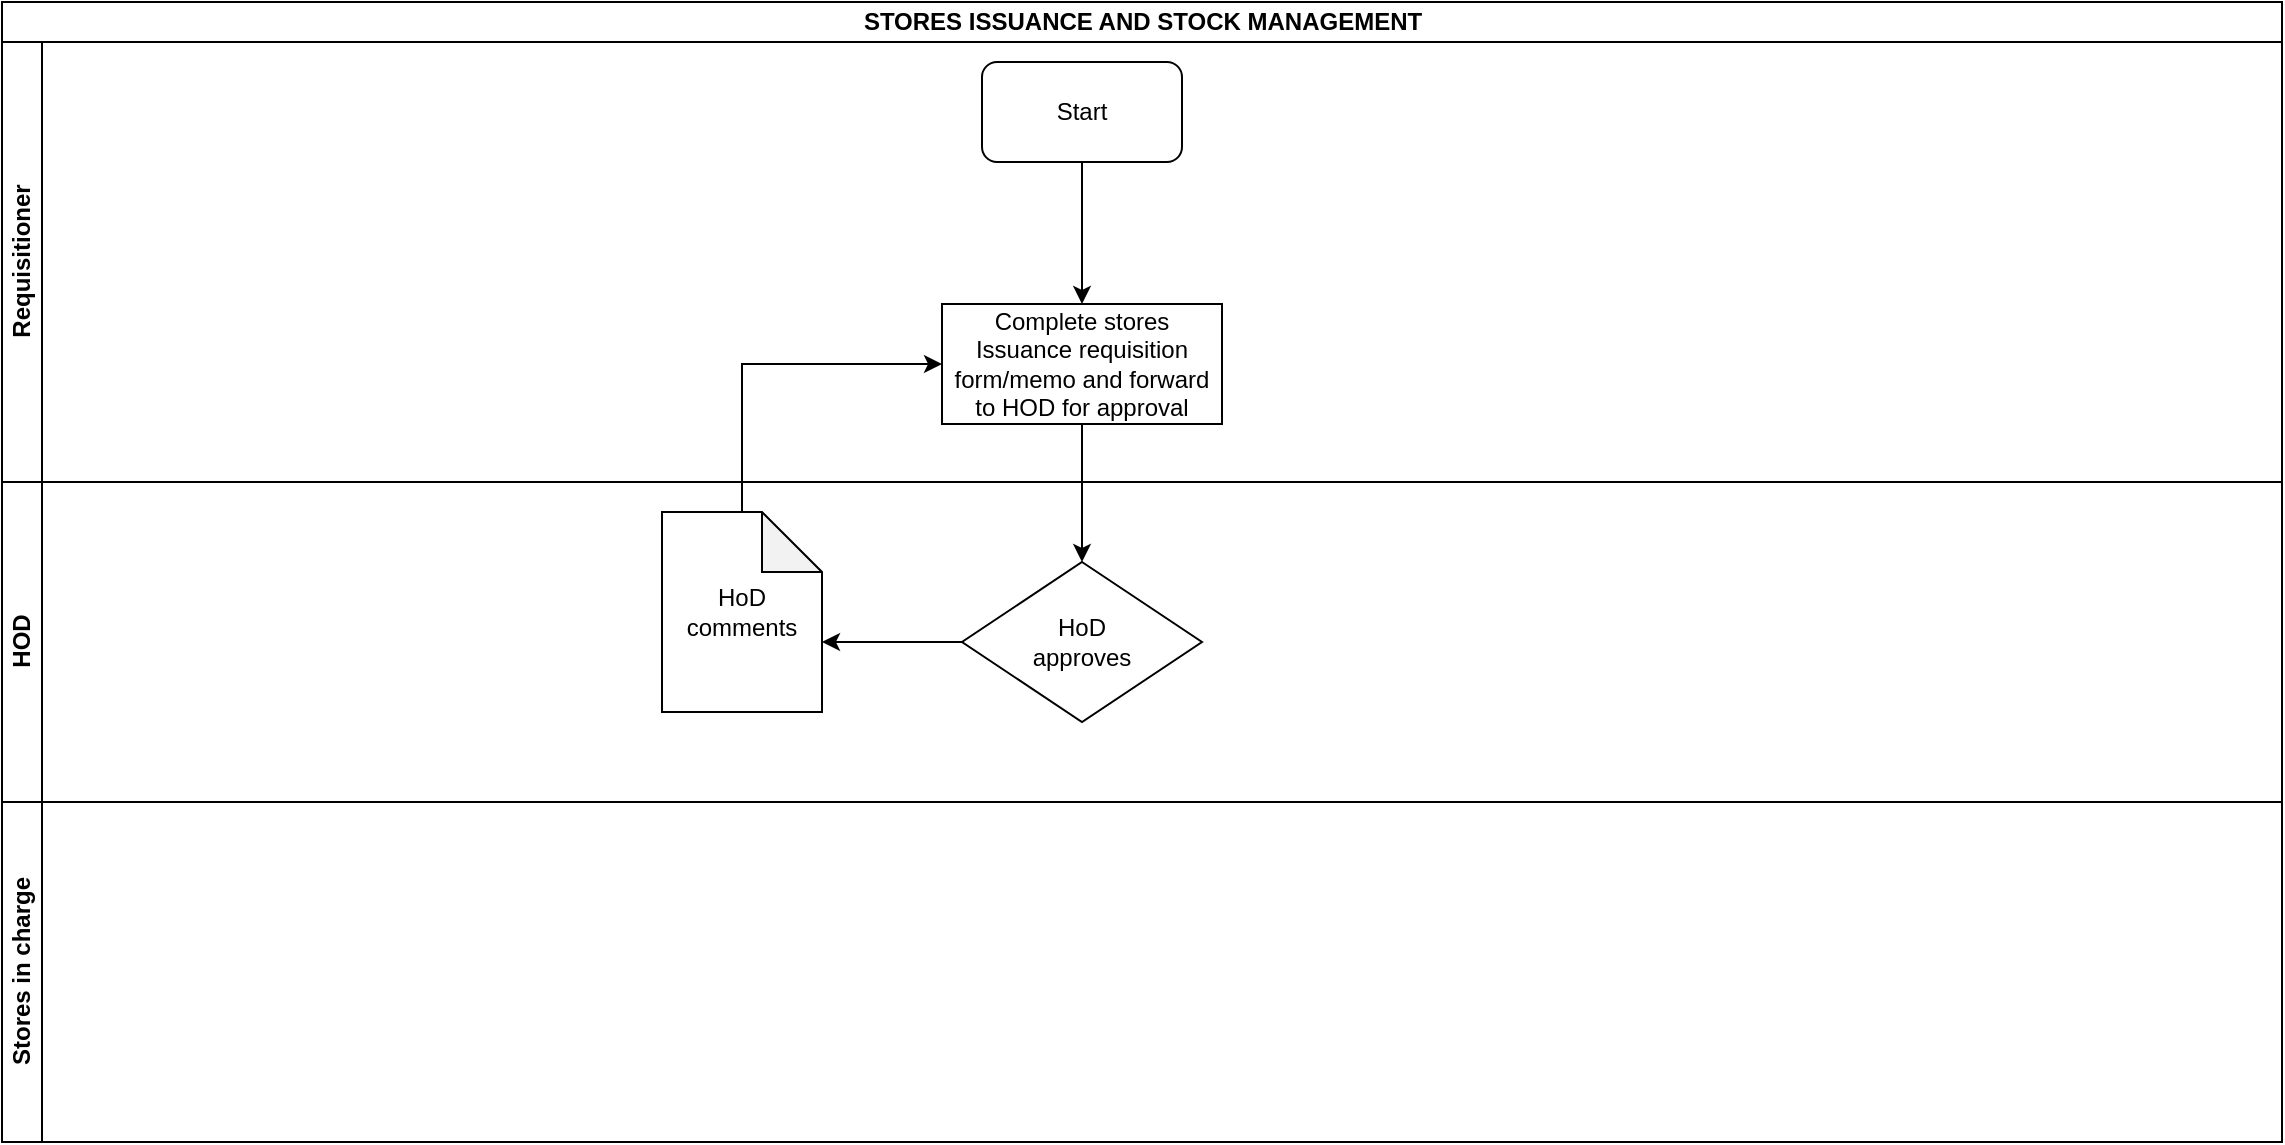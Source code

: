 <mxfile version="13.10.9" type="github">
  <diagram id="Zx1dG4DpTfShDo4Bo3dC" name="Page-1">
    <mxGraphModel dx="1038" dy="547" grid="1" gridSize="10" guides="1" tooltips="1" connect="1" arrows="1" fold="1" page="1" pageScale="1" pageWidth="1169" pageHeight="827" math="0" shadow="0">
      <root>
        <mxCell id="0" />
        <mxCell id="1" parent="0" />
        <mxCell id="m1Sieag7AhXBVNLB1uYE-6" value="STORES ISSUANCE AND STOCK MANAGEMENT" style="swimlane;html=1;childLayout=stackLayout;resizeParent=1;resizeParentMax=0;horizontal=1;startSize=20;horizontalStack=0;" vertex="1" parent="1">
          <mxGeometry x="20" y="20" width="1140" height="570" as="geometry" />
        </mxCell>
        <mxCell id="m1Sieag7AhXBVNLB1uYE-7" value="Requisitioner" style="swimlane;html=1;startSize=20;horizontal=0;" vertex="1" parent="m1Sieag7AhXBVNLB1uYE-6">
          <mxGeometry y="20" width="1140" height="220" as="geometry" />
        </mxCell>
        <mxCell id="m1Sieag7AhXBVNLB1uYE-10" value="Start" style="rounded=1;whiteSpace=wrap;html=1;" vertex="1" parent="m1Sieag7AhXBVNLB1uYE-7">
          <mxGeometry x="490" y="10" width="100" height="50" as="geometry" />
        </mxCell>
        <mxCell id="m1Sieag7AhXBVNLB1uYE-13" value="Complete stores Issuance requisition form/memo and forward to HOD for approval" style="rounded=0;whiteSpace=wrap;html=1;" vertex="1" parent="m1Sieag7AhXBVNLB1uYE-7">
          <mxGeometry x="470" y="131" width="140" height="60" as="geometry" />
        </mxCell>
        <mxCell id="m1Sieag7AhXBVNLB1uYE-12" value="" style="edgeStyle=orthogonalEdgeStyle;rounded=0;orthogonalLoop=1;jettySize=auto;html=1;entryX=0.5;entryY=0;entryDx=0;entryDy=0;" edge="1" parent="m1Sieag7AhXBVNLB1uYE-7" source="m1Sieag7AhXBVNLB1uYE-10" target="m1Sieag7AhXBVNLB1uYE-13">
          <mxGeometry relative="1" as="geometry">
            <mxPoint x="540" y="135" as="targetPoint" />
          </mxGeometry>
        </mxCell>
        <mxCell id="m1Sieag7AhXBVNLB1uYE-8" value="HOD" style="swimlane;html=1;startSize=20;horizontal=0;" vertex="1" parent="m1Sieag7AhXBVNLB1uYE-6">
          <mxGeometry y="240" width="1140" height="160" as="geometry" />
        </mxCell>
        <mxCell id="m1Sieag7AhXBVNLB1uYE-16" value="&lt;div&gt;HoD&lt;br&gt;&lt;/div&gt;&lt;div&gt;approves&lt;/div&gt;" style="rhombus;whiteSpace=wrap;html=1;" vertex="1" parent="m1Sieag7AhXBVNLB1uYE-8">
          <mxGeometry x="480" y="40" width="120" height="80" as="geometry" />
        </mxCell>
        <mxCell id="m1Sieag7AhXBVNLB1uYE-19" value="HoD comments" style="shape=note;whiteSpace=wrap;html=1;backgroundOutline=1;darkOpacity=0.05;" vertex="1" parent="m1Sieag7AhXBVNLB1uYE-8">
          <mxGeometry x="330" y="15" width="80" height="100" as="geometry" />
        </mxCell>
        <mxCell id="m1Sieag7AhXBVNLB1uYE-18" value="" style="edgeStyle=orthogonalEdgeStyle;rounded=0;orthogonalLoop=1;jettySize=auto;html=1;entryX=0;entryY=0;entryDx=80;entryDy=65;entryPerimeter=0;" edge="1" parent="m1Sieag7AhXBVNLB1uYE-8" source="m1Sieag7AhXBVNLB1uYE-16" target="m1Sieag7AhXBVNLB1uYE-19">
          <mxGeometry relative="1" as="geometry">
            <mxPoint x="400" y="80" as="targetPoint" />
          </mxGeometry>
        </mxCell>
        <mxCell id="m1Sieag7AhXBVNLB1uYE-9" value="Stores in charge" style="swimlane;html=1;startSize=20;horizontal=0;" vertex="1" parent="m1Sieag7AhXBVNLB1uYE-6">
          <mxGeometry y="400" width="1140" height="170" as="geometry" />
        </mxCell>
        <mxCell id="m1Sieag7AhXBVNLB1uYE-15" value="" style="edgeStyle=orthogonalEdgeStyle;rounded=0;orthogonalLoop=1;jettySize=auto;html=1;" edge="1" parent="m1Sieag7AhXBVNLB1uYE-6" source="m1Sieag7AhXBVNLB1uYE-13" target="m1Sieag7AhXBVNLB1uYE-16">
          <mxGeometry relative="1" as="geometry">
            <mxPoint x="540" y="291" as="targetPoint" />
          </mxGeometry>
        </mxCell>
        <mxCell id="m1Sieag7AhXBVNLB1uYE-21" value="" style="edgeStyle=orthogonalEdgeStyle;rounded=0;orthogonalLoop=1;jettySize=auto;html=1;entryX=0;entryY=0.5;entryDx=0;entryDy=0;" edge="1" parent="m1Sieag7AhXBVNLB1uYE-6" source="m1Sieag7AhXBVNLB1uYE-19" target="m1Sieag7AhXBVNLB1uYE-13">
          <mxGeometry relative="1" as="geometry">
            <mxPoint x="370" y="155" as="targetPoint" />
            <Array as="points">
              <mxPoint x="370" y="181" />
            </Array>
          </mxGeometry>
        </mxCell>
      </root>
    </mxGraphModel>
  </diagram>
</mxfile>
